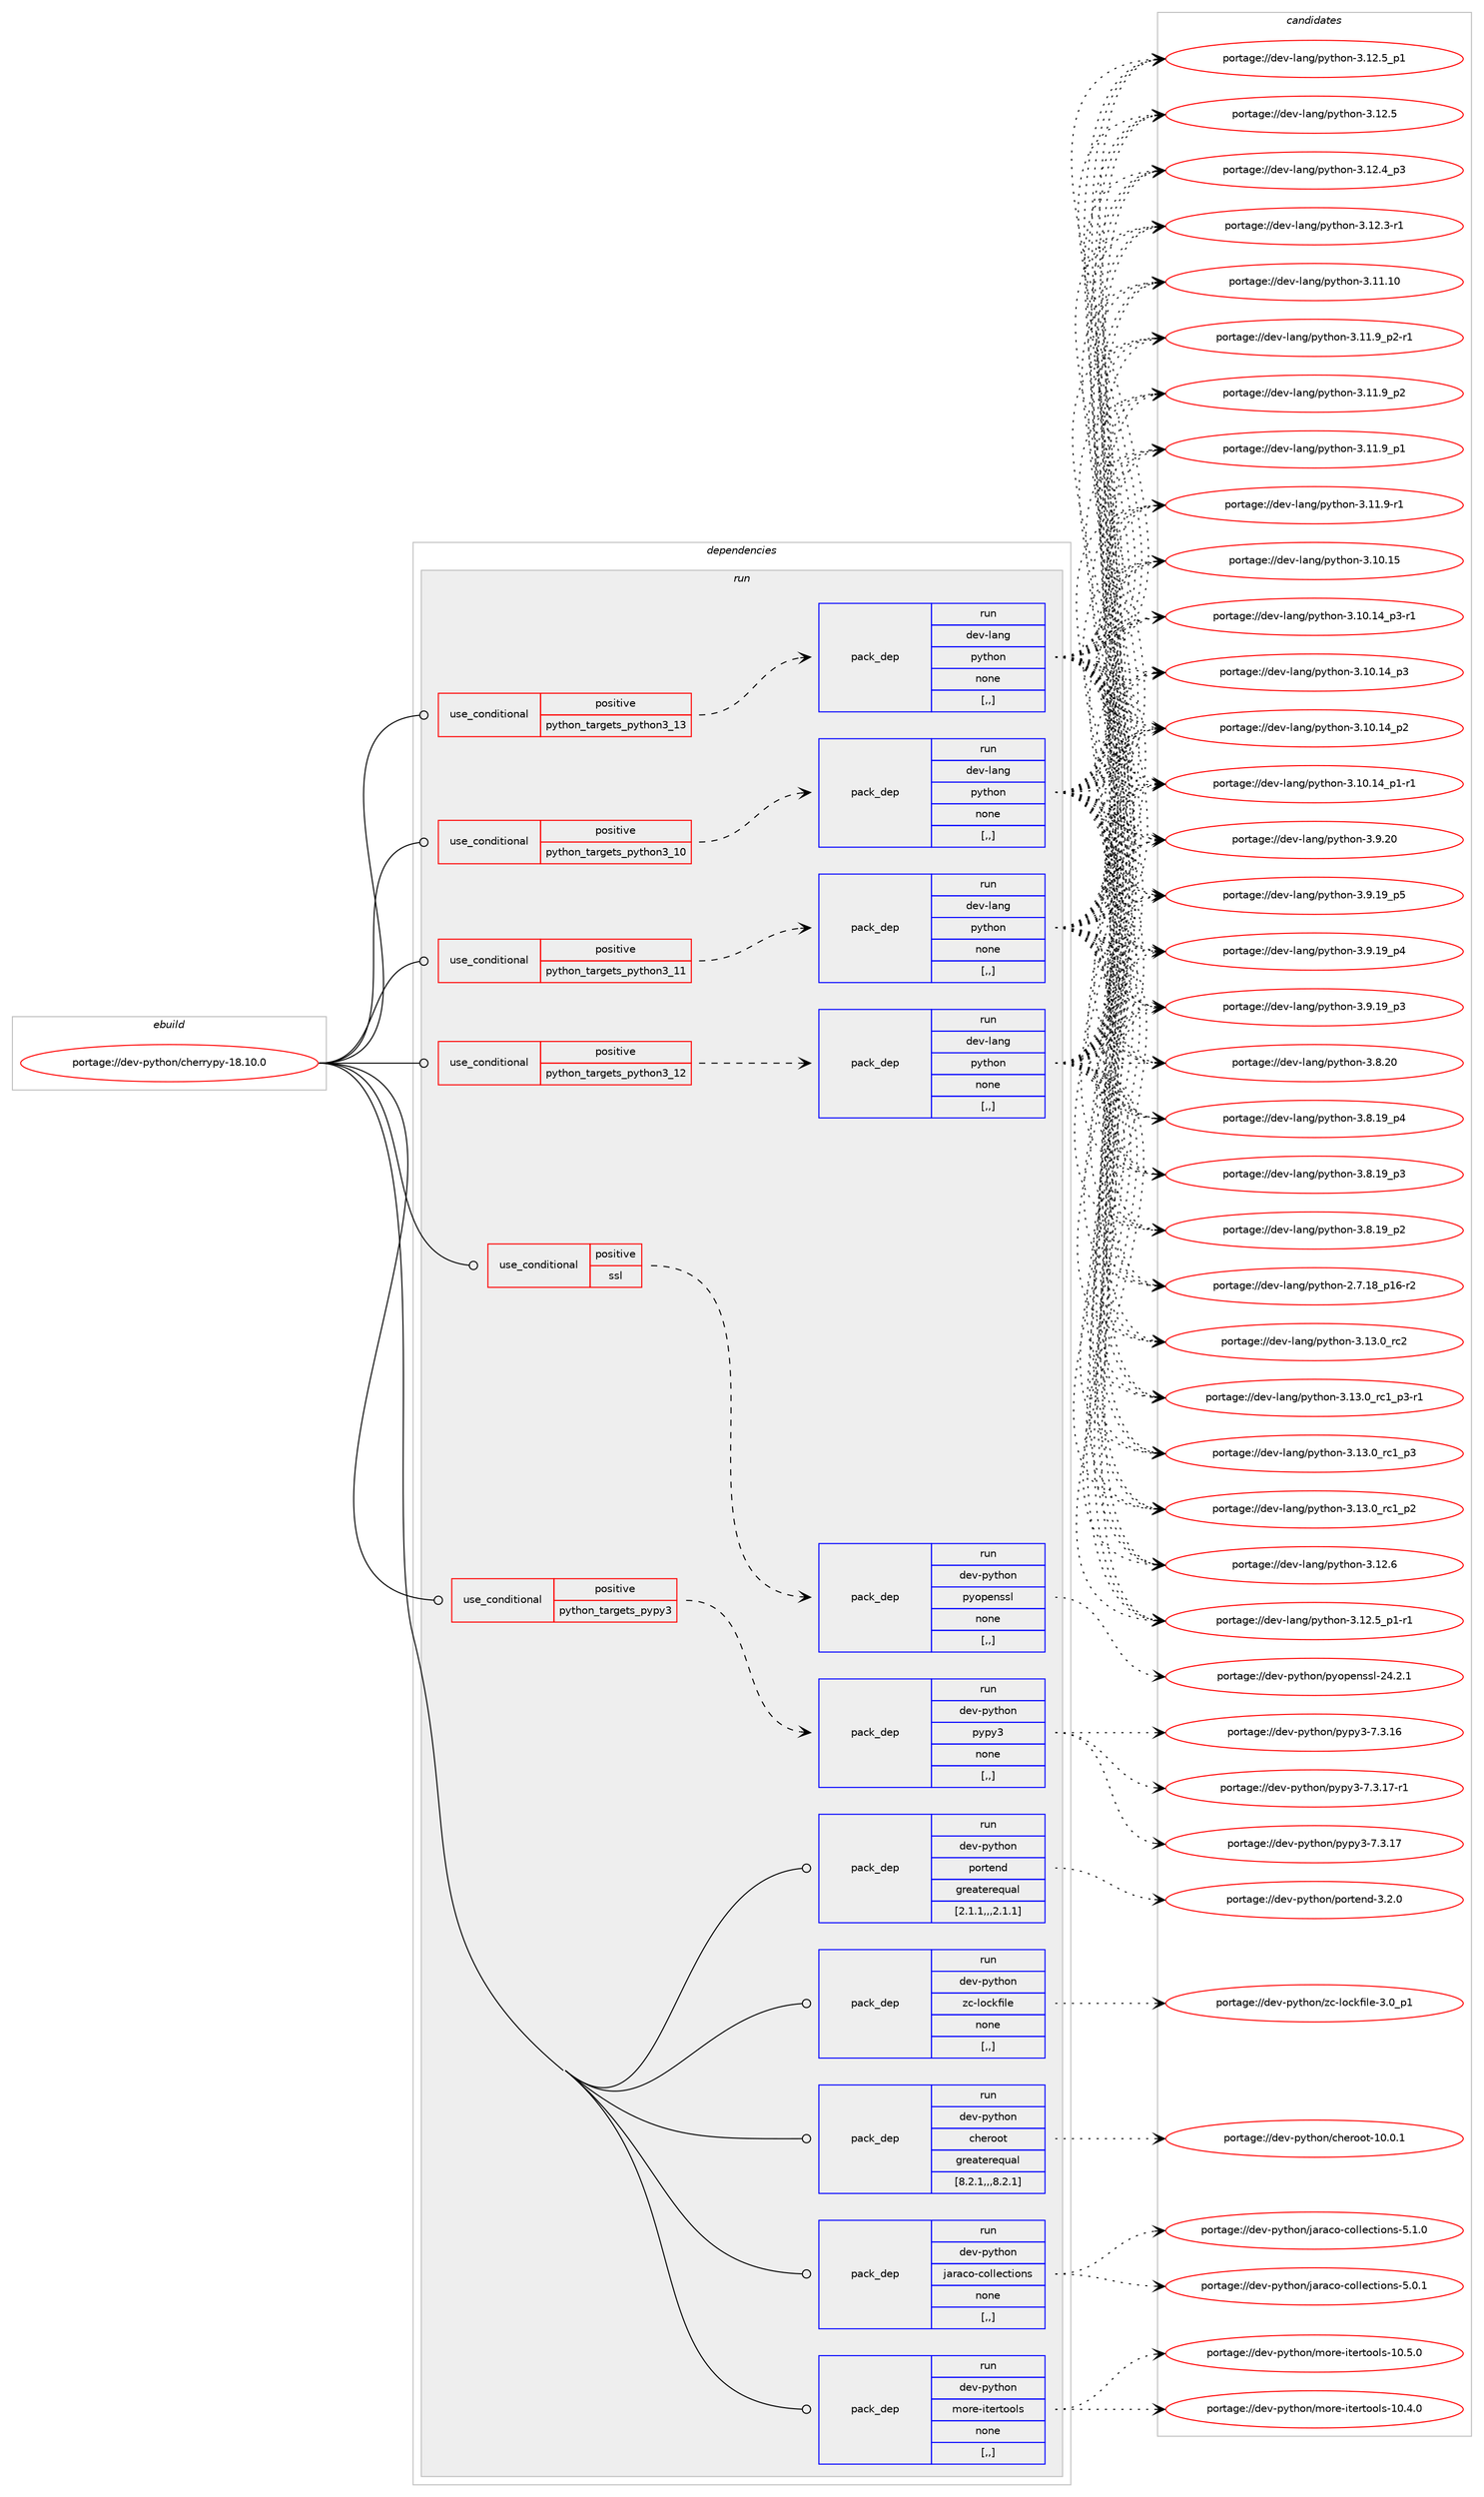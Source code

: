digraph prolog {

# *************
# Graph options
# *************

newrank=true;
concentrate=true;
compound=true;
graph [rankdir=LR,fontname=Helvetica,fontsize=10,ranksep=1.5];#, ranksep=2.5, nodesep=0.2];
edge  [arrowhead=vee];
node  [fontname=Helvetica,fontsize=10];

# **********
# The ebuild
# **********

subgraph cluster_leftcol {
color=gray;
label=<<i>ebuild</i>>;
id [label="portage://dev-python/cherrypy-18.10.0", color=red, width=4, href="../dev-python/cherrypy-18.10.0.svg"];
}

# ****************
# The dependencies
# ****************

subgraph cluster_midcol {
color=gray;
label=<<i>dependencies</i>>;
subgraph cluster_compile {
fillcolor="#eeeeee";
style=filled;
label=<<i>compile</i>>;
}
subgraph cluster_compileandrun {
fillcolor="#eeeeee";
style=filled;
label=<<i>compile and run</i>>;
}
subgraph cluster_run {
fillcolor="#eeeeee";
style=filled;
label=<<i>run</i>>;
subgraph cond161932 {
dependency637938 [label=<<TABLE BORDER="0" CELLBORDER="1" CELLSPACING="0" CELLPADDING="4"><TR><TD ROWSPAN="3" CELLPADDING="10">use_conditional</TD></TR><TR><TD>positive</TD></TR><TR><TD>python_targets_pypy3</TD></TR></TABLE>>, shape=none, color=red];
subgraph pack471189 {
dependency637939 [label=<<TABLE BORDER="0" CELLBORDER="1" CELLSPACING="0" CELLPADDING="4" WIDTH="220"><TR><TD ROWSPAN="6" CELLPADDING="30">pack_dep</TD></TR><TR><TD WIDTH="110">run</TD></TR><TR><TD>dev-python</TD></TR><TR><TD>pypy3</TD></TR><TR><TD>none</TD></TR><TR><TD>[,,]</TD></TR></TABLE>>, shape=none, color=blue];
}
dependency637938:e -> dependency637939:w [weight=20,style="dashed",arrowhead="vee"];
}
id:e -> dependency637938:w [weight=20,style="solid",arrowhead="odot"];
subgraph cond161933 {
dependency637940 [label=<<TABLE BORDER="0" CELLBORDER="1" CELLSPACING="0" CELLPADDING="4"><TR><TD ROWSPAN="3" CELLPADDING="10">use_conditional</TD></TR><TR><TD>positive</TD></TR><TR><TD>python_targets_python3_10</TD></TR></TABLE>>, shape=none, color=red];
subgraph pack471190 {
dependency637941 [label=<<TABLE BORDER="0" CELLBORDER="1" CELLSPACING="0" CELLPADDING="4" WIDTH="220"><TR><TD ROWSPAN="6" CELLPADDING="30">pack_dep</TD></TR><TR><TD WIDTH="110">run</TD></TR><TR><TD>dev-lang</TD></TR><TR><TD>python</TD></TR><TR><TD>none</TD></TR><TR><TD>[,,]</TD></TR></TABLE>>, shape=none, color=blue];
}
dependency637940:e -> dependency637941:w [weight=20,style="dashed",arrowhead="vee"];
}
id:e -> dependency637940:w [weight=20,style="solid",arrowhead="odot"];
subgraph cond161934 {
dependency637942 [label=<<TABLE BORDER="0" CELLBORDER="1" CELLSPACING="0" CELLPADDING="4"><TR><TD ROWSPAN="3" CELLPADDING="10">use_conditional</TD></TR><TR><TD>positive</TD></TR><TR><TD>python_targets_python3_11</TD></TR></TABLE>>, shape=none, color=red];
subgraph pack471191 {
dependency637943 [label=<<TABLE BORDER="0" CELLBORDER="1" CELLSPACING="0" CELLPADDING="4" WIDTH="220"><TR><TD ROWSPAN="6" CELLPADDING="30">pack_dep</TD></TR><TR><TD WIDTH="110">run</TD></TR><TR><TD>dev-lang</TD></TR><TR><TD>python</TD></TR><TR><TD>none</TD></TR><TR><TD>[,,]</TD></TR></TABLE>>, shape=none, color=blue];
}
dependency637942:e -> dependency637943:w [weight=20,style="dashed",arrowhead="vee"];
}
id:e -> dependency637942:w [weight=20,style="solid",arrowhead="odot"];
subgraph cond161935 {
dependency637944 [label=<<TABLE BORDER="0" CELLBORDER="1" CELLSPACING="0" CELLPADDING="4"><TR><TD ROWSPAN="3" CELLPADDING="10">use_conditional</TD></TR><TR><TD>positive</TD></TR><TR><TD>python_targets_python3_12</TD></TR></TABLE>>, shape=none, color=red];
subgraph pack471192 {
dependency637945 [label=<<TABLE BORDER="0" CELLBORDER="1" CELLSPACING="0" CELLPADDING="4" WIDTH="220"><TR><TD ROWSPAN="6" CELLPADDING="30">pack_dep</TD></TR><TR><TD WIDTH="110">run</TD></TR><TR><TD>dev-lang</TD></TR><TR><TD>python</TD></TR><TR><TD>none</TD></TR><TR><TD>[,,]</TD></TR></TABLE>>, shape=none, color=blue];
}
dependency637944:e -> dependency637945:w [weight=20,style="dashed",arrowhead="vee"];
}
id:e -> dependency637944:w [weight=20,style="solid",arrowhead="odot"];
subgraph cond161936 {
dependency637946 [label=<<TABLE BORDER="0" CELLBORDER="1" CELLSPACING="0" CELLPADDING="4"><TR><TD ROWSPAN="3" CELLPADDING="10">use_conditional</TD></TR><TR><TD>positive</TD></TR><TR><TD>python_targets_python3_13</TD></TR></TABLE>>, shape=none, color=red];
subgraph pack471193 {
dependency637947 [label=<<TABLE BORDER="0" CELLBORDER="1" CELLSPACING="0" CELLPADDING="4" WIDTH="220"><TR><TD ROWSPAN="6" CELLPADDING="30">pack_dep</TD></TR><TR><TD WIDTH="110">run</TD></TR><TR><TD>dev-lang</TD></TR><TR><TD>python</TD></TR><TR><TD>none</TD></TR><TR><TD>[,,]</TD></TR></TABLE>>, shape=none, color=blue];
}
dependency637946:e -> dependency637947:w [weight=20,style="dashed",arrowhead="vee"];
}
id:e -> dependency637946:w [weight=20,style="solid",arrowhead="odot"];
subgraph cond161937 {
dependency637948 [label=<<TABLE BORDER="0" CELLBORDER="1" CELLSPACING="0" CELLPADDING="4"><TR><TD ROWSPAN="3" CELLPADDING="10">use_conditional</TD></TR><TR><TD>positive</TD></TR><TR><TD>ssl</TD></TR></TABLE>>, shape=none, color=red];
subgraph pack471194 {
dependency637949 [label=<<TABLE BORDER="0" CELLBORDER="1" CELLSPACING="0" CELLPADDING="4" WIDTH="220"><TR><TD ROWSPAN="6" CELLPADDING="30">pack_dep</TD></TR><TR><TD WIDTH="110">run</TD></TR><TR><TD>dev-python</TD></TR><TR><TD>pyopenssl</TD></TR><TR><TD>none</TD></TR><TR><TD>[,,]</TD></TR></TABLE>>, shape=none, color=blue];
}
dependency637948:e -> dependency637949:w [weight=20,style="dashed",arrowhead="vee"];
}
id:e -> dependency637948:w [weight=20,style="solid",arrowhead="odot"];
subgraph pack471195 {
dependency637950 [label=<<TABLE BORDER="0" CELLBORDER="1" CELLSPACING="0" CELLPADDING="4" WIDTH="220"><TR><TD ROWSPAN="6" CELLPADDING="30">pack_dep</TD></TR><TR><TD WIDTH="110">run</TD></TR><TR><TD>dev-python</TD></TR><TR><TD>cheroot</TD></TR><TR><TD>greaterequal</TD></TR><TR><TD>[8.2.1,,,8.2.1]</TD></TR></TABLE>>, shape=none, color=blue];
}
id:e -> dependency637950:w [weight=20,style="solid",arrowhead="odot"];
subgraph pack471196 {
dependency637951 [label=<<TABLE BORDER="0" CELLBORDER="1" CELLSPACING="0" CELLPADDING="4" WIDTH="220"><TR><TD ROWSPAN="6" CELLPADDING="30">pack_dep</TD></TR><TR><TD WIDTH="110">run</TD></TR><TR><TD>dev-python</TD></TR><TR><TD>jaraco-collections</TD></TR><TR><TD>none</TD></TR><TR><TD>[,,]</TD></TR></TABLE>>, shape=none, color=blue];
}
id:e -> dependency637951:w [weight=20,style="solid",arrowhead="odot"];
subgraph pack471197 {
dependency637952 [label=<<TABLE BORDER="0" CELLBORDER="1" CELLSPACING="0" CELLPADDING="4" WIDTH="220"><TR><TD ROWSPAN="6" CELLPADDING="30">pack_dep</TD></TR><TR><TD WIDTH="110">run</TD></TR><TR><TD>dev-python</TD></TR><TR><TD>more-itertools</TD></TR><TR><TD>none</TD></TR><TR><TD>[,,]</TD></TR></TABLE>>, shape=none, color=blue];
}
id:e -> dependency637952:w [weight=20,style="solid",arrowhead="odot"];
subgraph pack471198 {
dependency637953 [label=<<TABLE BORDER="0" CELLBORDER="1" CELLSPACING="0" CELLPADDING="4" WIDTH="220"><TR><TD ROWSPAN="6" CELLPADDING="30">pack_dep</TD></TR><TR><TD WIDTH="110">run</TD></TR><TR><TD>dev-python</TD></TR><TR><TD>portend</TD></TR><TR><TD>greaterequal</TD></TR><TR><TD>[2.1.1,,,2.1.1]</TD></TR></TABLE>>, shape=none, color=blue];
}
id:e -> dependency637953:w [weight=20,style="solid",arrowhead="odot"];
subgraph pack471199 {
dependency637954 [label=<<TABLE BORDER="0" CELLBORDER="1" CELLSPACING="0" CELLPADDING="4" WIDTH="220"><TR><TD ROWSPAN="6" CELLPADDING="30">pack_dep</TD></TR><TR><TD WIDTH="110">run</TD></TR><TR><TD>dev-python</TD></TR><TR><TD>zc-lockfile</TD></TR><TR><TD>none</TD></TR><TR><TD>[,,]</TD></TR></TABLE>>, shape=none, color=blue];
}
id:e -> dependency637954:w [weight=20,style="solid",arrowhead="odot"];
}
}

# **************
# The candidates
# **************

subgraph cluster_choices {
rank=same;
color=gray;
label=<<i>candidates</i>>;

subgraph choice471189 {
color=black;
nodesep=1;
choice100101118451121211161041111104711212111212151455546514649554511449 [label="portage://dev-python/pypy3-7.3.17-r1", color=red, width=4,href="../dev-python/pypy3-7.3.17-r1.svg"];
choice10010111845112121116104111110471121211121215145554651464955 [label="portage://dev-python/pypy3-7.3.17", color=red, width=4,href="../dev-python/pypy3-7.3.17.svg"];
choice10010111845112121116104111110471121211121215145554651464954 [label="portage://dev-python/pypy3-7.3.16", color=red, width=4,href="../dev-python/pypy3-7.3.16.svg"];
dependency637939:e -> choice100101118451121211161041111104711212111212151455546514649554511449:w [style=dotted,weight="100"];
dependency637939:e -> choice10010111845112121116104111110471121211121215145554651464955:w [style=dotted,weight="100"];
dependency637939:e -> choice10010111845112121116104111110471121211121215145554651464954:w [style=dotted,weight="100"];
}
subgraph choice471190 {
color=black;
nodesep=1;
choice10010111845108971101034711212111610411111045514649514648951149950 [label="portage://dev-lang/python-3.13.0_rc2", color=red, width=4,href="../dev-lang/python-3.13.0_rc2.svg"];
choice1001011184510897110103471121211161041111104551464951464895114994995112514511449 [label="portage://dev-lang/python-3.13.0_rc1_p3-r1", color=red, width=4,href="../dev-lang/python-3.13.0_rc1_p3-r1.svg"];
choice100101118451089711010347112121116104111110455146495146489511499499511251 [label="portage://dev-lang/python-3.13.0_rc1_p3", color=red, width=4,href="../dev-lang/python-3.13.0_rc1_p3.svg"];
choice100101118451089711010347112121116104111110455146495146489511499499511250 [label="portage://dev-lang/python-3.13.0_rc1_p2", color=red, width=4,href="../dev-lang/python-3.13.0_rc1_p2.svg"];
choice10010111845108971101034711212111610411111045514649504654 [label="portage://dev-lang/python-3.12.6", color=red, width=4,href="../dev-lang/python-3.12.6.svg"];
choice1001011184510897110103471121211161041111104551464950465395112494511449 [label="portage://dev-lang/python-3.12.5_p1-r1", color=red, width=4,href="../dev-lang/python-3.12.5_p1-r1.svg"];
choice100101118451089711010347112121116104111110455146495046539511249 [label="portage://dev-lang/python-3.12.5_p1", color=red, width=4,href="../dev-lang/python-3.12.5_p1.svg"];
choice10010111845108971101034711212111610411111045514649504653 [label="portage://dev-lang/python-3.12.5", color=red, width=4,href="../dev-lang/python-3.12.5.svg"];
choice100101118451089711010347112121116104111110455146495046529511251 [label="portage://dev-lang/python-3.12.4_p3", color=red, width=4,href="../dev-lang/python-3.12.4_p3.svg"];
choice100101118451089711010347112121116104111110455146495046514511449 [label="portage://dev-lang/python-3.12.3-r1", color=red, width=4,href="../dev-lang/python-3.12.3-r1.svg"];
choice1001011184510897110103471121211161041111104551464949464948 [label="portage://dev-lang/python-3.11.10", color=red, width=4,href="../dev-lang/python-3.11.10.svg"];
choice1001011184510897110103471121211161041111104551464949465795112504511449 [label="portage://dev-lang/python-3.11.9_p2-r1", color=red, width=4,href="../dev-lang/python-3.11.9_p2-r1.svg"];
choice100101118451089711010347112121116104111110455146494946579511250 [label="portage://dev-lang/python-3.11.9_p2", color=red, width=4,href="../dev-lang/python-3.11.9_p2.svg"];
choice100101118451089711010347112121116104111110455146494946579511249 [label="portage://dev-lang/python-3.11.9_p1", color=red, width=4,href="../dev-lang/python-3.11.9_p1.svg"];
choice100101118451089711010347112121116104111110455146494946574511449 [label="portage://dev-lang/python-3.11.9-r1", color=red, width=4,href="../dev-lang/python-3.11.9-r1.svg"];
choice1001011184510897110103471121211161041111104551464948464953 [label="portage://dev-lang/python-3.10.15", color=red, width=4,href="../dev-lang/python-3.10.15.svg"];
choice100101118451089711010347112121116104111110455146494846495295112514511449 [label="portage://dev-lang/python-3.10.14_p3-r1", color=red, width=4,href="../dev-lang/python-3.10.14_p3-r1.svg"];
choice10010111845108971101034711212111610411111045514649484649529511251 [label="portage://dev-lang/python-3.10.14_p3", color=red, width=4,href="../dev-lang/python-3.10.14_p3.svg"];
choice10010111845108971101034711212111610411111045514649484649529511250 [label="portage://dev-lang/python-3.10.14_p2", color=red, width=4,href="../dev-lang/python-3.10.14_p2.svg"];
choice100101118451089711010347112121116104111110455146494846495295112494511449 [label="portage://dev-lang/python-3.10.14_p1-r1", color=red, width=4,href="../dev-lang/python-3.10.14_p1-r1.svg"];
choice10010111845108971101034711212111610411111045514657465048 [label="portage://dev-lang/python-3.9.20", color=red, width=4,href="../dev-lang/python-3.9.20.svg"];
choice100101118451089711010347112121116104111110455146574649579511253 [label="portage://dev-lang/python-3.9.19_p5", color=red, width=4,href="../dev-lang/python-3.9.19_p5.svg"];
choice100101118451089711010347112121116104111110455146574649579511252 [label="portage://dev-lang/python-3.9.19_p4", color=red, width=4,href="../dev-lang/python-3.9.19_p4.svg"];
choice100101118451089711010347112121116104111110455146574649579511251 [label="portage://dev-lang/python-3.9.19_p3", color=red, width=4,href="../dev-lang/python-3.9.19_p3.svg"];
choice10010111845108971101034711212111610411111045514656465048 [label="portage://dev-lang/python-3.8.20", color=red, width=4,href="../dev-lang/python-3.8.20.svg"];
choice100101118451089711010347112121116104111110455146564649579511252 [label="portage://dev-lang/python-3.8.19_p4", color=red, width=4,href="../dev-lang/python-3.8.19_p4.svg"];
choice100101118451089711010347112121116104111110455146564649579511251 [label="portage://dev-lang/python-3.8.19_p3", color=red, width=4,href="../dev-lang/python-3.8.19_p3.svg"];
choice100101118451089711010347112121116104111110455146564649579511250 [label="portage://dev-lang/python-3.8.19_p2", color=red, width=4,href="../dev-lang/python-3.8.19_p2.svg"];
choice100101118451089711010347112121116104111110455046554649569511249544511450 [label="portage://dev-lang/python-2.7.18_p16-r2", color=red, width=4,href="../dev-lang/python-2.7.18_p16-r2.svg"];
dependency637941:e -> choice10010111845108971101034711212111610411111045514649514648951149950:w [style=dotted,weight="100"];
dependency637941:e -> choice1001011184510897110103471121211161041111104551464951464895114994995112514511449:w [style=dotted,weight="100"];
dependency637941:e -> choice100101118451089711010347112121116104111110455146495146489511499499511251:w [style=dotted,weight="100"];
dependency637941:e -> choice100101118451089711010347112121116104111110455146495146489511499499511250:w [style=dotted,weight="100"];
dependency637941:e -> choice10010111845108971101034711212111610411111045514649504654:w [style=dotted,weight="100"];
dependency637941:e -> choice1001011184510897110103471121211161041111104551464950465395112494511449:w [style=dotted,weight="100"];
dependency637941:e -> choice100101118451089711010347112121116104111110455146495046539511249:w [style=dotted,weight="100"];
dependency637941:e -> choice10010111845108971101034711212111610411111045514649504653:w [style=dotted,weight="100"];
dependency637941:e -> choice100101118451089711010347112121116104111110455146495046529511251:w [style=dotted,weight="100"];
dependency637941:e -> choice100101118451089711010347112121116104111110455146495046514511449:w [style=dotted,weight="100"];
dependency637941:e -> choice1001011184510897110103471121211161041111104551464949464948:w [style=dotted,weight="100"];
dependency637941:e -> choice1001011184510897110103471121211161041111104551464949465795112504511449:w [style=dotted,weight="100"];
dependency637941:e -> choice100101118451089711010347112121116104111110455146494946579511250:w [style=dotted,weight="100"];
dependency637941:e -> choice100101118451089711010347112121116104111110455146494946579511249:w [style=dotted,weight="100"];
dependency637941:e -> choice100101118451089711010347112121116104111110455146494946574511449:w [style=dotted,weight="100"];
dependency637941:e -> choice1001011184510897110103471121211161041111104551464948464953:w [style=dotted,weight="100"];
dependency637941:e -> choice100101118451089711010347112121116104111110455146494846495295112514511449:w [style=dotted,weight="100"];
dependency637941:e -> choice10010111845108971101034711212111610411111045514649484649529511251:w [style=dotted,weight="100"];
dependency637941:e -> choice10010111845108971101034711212111610411111045514649484649529511250:w [style=dotted,weight="100"];
dependency637941:e -> choice100101118451089711010347112121116104111110455146494846495295112494511449:w [style=dotted,weight="100"];
dependency637941:e -> choice10010111845108971101034711212111610411111045514657465048:w [style=dotted,weight="100"];
dependency637941:e -> choice100101118451089711010347112121116104111110455146574649579511253:w [style=dotted,weight="100"];
dependency637941:e -> choice100101118451089711010347112121116104111110455146574649579511252:w [style=dotted,weight="100"];
dependency637941:e -> choice100101118451089711010347112121116104111110455146574649579511251:w [style=dotted,weight="100"];
dependency637941:e -> choice10010111845108971101034711212111610411111045514656465048:w [style=dotted,weight="100"];
dependency637941:e -> choice100101118451089711010347112121116104111110455146564649579511252:w [style=dotted,weight="100"];
dependency637941:e -> choice100101118451089711010347112121116104111110455146564649579511251:w [style=dotted,weight="100"];
dependency637941:e -> choice100101118451089711010347112121116104111110455146564649579511250:w [style=dotted,weight="100"];
dependency637941:e -> choice100101118451089711010347112121116104111110455046554649569511249544511450:w [style=dotted,weight="100"];
}
subgraph choice471191 {
color=black;
nodesep=1;
choice10010111845108971101034711212111610411111045514649514648951149950 [label="portage://dev-lang/python-3.13.0_rc2", color=red, width=4,href="../dev-lang/python-3.13.0_rc2.svg"];
choice1001011184510897110103471121211161041111104551464951464895114994995112514511449 [label="portage://dev-lang/python-3.13.0_rc1_p3-r1", color=red, width=4,href="../dev-lang/python-3.13.0_rc1_p3-r1.svg"];
choice100101118451089711010347112121116104111110455146495146489511499499511251 [label="portage://dev-lang/python-3.13.0_rc1_p3", color=red, width=4,href="../dev-lang/python-3.13.0_rc1_p3.svg"];
choice100101118451089711010347112121116104111110455146495146489511499499511250 [label="portage://dev-lang/python-3.13.0_rc1_p2", color=red, width=4,href="../dev-lang/python-3.13.0_rc1_p2.svg"];
choice10010111845108971101034711212111610411111045514649504654 [label="portage://dev-lang/python-3.12.6", color=red, width=4,href="../dev-lang/python-3.12.6.svg"];
choice1001011184510897110103471121211161041111104551464950465395112494511449 [label="portage://dev-lang/python-3.12.5_p1-r1", color=red, width=4,href="../dev-lang/python-3.12.5_p1-r1.svg"];
choice100101118451089711010347112121116104111110455146495046539511249 [label="portage://dev-lang/python-3.12.5_p1", color=red, width=4,href="../dev-lang/python-3.12.5_p1.svg"];
choice10010111845108971101034711212111610411111045514649504653 [label="portage://dev-lang/python-3.12.5", color=red, width=4,href="../dev-lang/python-3.12.5.svg"];
choice100101118451089711010347112121116104111110455146495046529511251 [label="portage://dev-lang/python-3.12.4_p3", color=red, width=4,href="../dev-lang/python-3.12.4_p3.svg"];
choice100101118451089711010347112121116104111110455146495046514511449 [label="portage://dev-lang/python-3.12.3-r1", color=red, width=4,href="../dev-lang/python-3.12.3-r1.svg"];
choice1001011184510897110103471121211161041111104551464949464948 [label="portage://dev-lang/python-3.11.10", color=red, width=4,href="../dev-lang/python-3.11.10.svg"];
choice1001011184510897110103471121211161041111104551464949465795112504511449 [label="portage://dev-lang/python-3.11.9_p2-r1", color=red, width=4,href="../dev-lang/python-3.11.9_p2-r1.svg"];
choice100101118451089711010347112121116104111110455146494946579511250 [label="portage://dev-lang/python-3.11.9_p2", color=red, width=4,href="../dev-lang/python-3.11.9_p2.svg"];
choice100101118451089711010347112121116104111110455146494946579511249 [label="portage://dev-lang/python-3.11.9_p1", color=red, width=4,href="../dev-lang/python-3.11.9_p1.svg"];
choice100101118451089711010347112121116104111110455146494946574511449 [label="portage://dev-lang/python-3.11.9-r1", color=red, width=4,href="../dev-lang/python-3.11.9-r1.svg"];
choice1001011184510897110103471121211161041111104551464948464953 [label="portage://dev-lang/python-3.10.15", color=red, width=4,href="../dev-lang/python-3.10.15.svg"];
choice100101118451089711010347112121116104111110455146494846495295112514511449 [label="portage://dev-lang/python-3.10.14_p3-r1", color=red, width=4,href="../dev-lang/python-3.10.14_p3-r1.svg"];
choice10010111845108971101034711212111610411111045514649484649529511251 [label="portage://dev-lang/python-3.10.14_p3", color=red, width=4,href="../dev-lang/python-3.10.14_p3.svg"];
choice10010111845108971101034711212111610411111045514649484649529511250 [label="portage://dev-lang/python-3.10.14_p2", color=red, width=4,href="../dev-lang/python-3.10.14_p2.svg"];
choice100101118451089711010347112121116104111110455146494846495295112494511449 [label="portage://dev-lang/python-3.10.14_p1-r1", color=red, width=4,href="../dev-lang/python-3.10.14_p1-r1.svg"];
choice10010111845108971101034711212111610411111045514657465048 [label="portage://dev-lang/python-3.9.20", color=red, width=4,href="../dev-lang/python-3.9.20.svg"];
choice100101118451089711010347112121116104111110455146574649579511253 [label="portage://dev-lang/python-3.9.19_p5", color=red, width=4,href="../dev-lang/python-3.9.19_p5.svg"];
choice100101118451089711010347112121116104111110455146574649579511252 [label="portage://dev-lang/python-3.9.19_p4", color=red, width=4,href="../dev-lang/python-3.9.19_p4.svg"];
choice100101118451089711010347112121116104111110455146574649579511251 [label="portage://dev-lang/python-3.9.19_p3", color=red, width=4,href="../dev-lang/python-3.9.19_p3.svg"];
choice10010111845108971101034711212111610411111045514656465048 [label="portage://dev-lang/python-3.8.20", color=red, width=4,href="../dev-lang/python-3.8.20.svg"];
choice100101118451089711010347112121116104111110455146564649579511252 [label="portage://dev-lang/python-3.8.19_p4", color=red, width=4,href="../dev-lang/python-3.8.19_p4.svg"];
choice100101118451089711010347112121116104111110455146564649579511251 [label="portage://dev-lang/python-3.8.19_p3", color=red, width=4,href="../dev-lang/python-3.8.19_p3.svg"];
choice100101118451089711010347112121116104111110455146564649579511250 [label="portage://dev-lang/python-3.8.19_p2", color=red, width=4,href="../dev-lang/python-3.8.19_p2.svg"];
choice100101118451089711010347112121116104111110455046554649569511249544511450 [label="portage://dev-lang/python-2.7.18_p16-r2", color=red, width=4,href="../dev-lang/python-2.7.18_p16-r2.svg"];
dependency637943:e -> choice10010111845108971101034711212111610411111045514649514648951149950:w [style=dotted,weight="100"];
dependency637943:e -> choice1001011184510897110103471121211161041111104551464951464895114994995112514511449:w [style=dotted,weight="100"];
dependency637943:e -> choice100101118451089711010347112121116104111110455146495146489511499499511251:w [style=dotted,weight="100"];
dependency637943:e -> choice100101118451089711010347112121116104111110455146495146489511499499511250:w [style=dotted,weight="100"];
dependency637943:e -> choice10010111845108971101034711212111610411111045514649504654:w [style=dotted,weight="100"];
dependency637943:e -> choice1001011184510897110103471121211161041111104551464950465395112494511449:w [style=dotted,weight="100"];
dependency637943:e -> choice100101118451089711010347112121116104111110455146495046539511249:w [style=dotted,weight="100"];
dependency637943:e -> choice10010111845108971101034711212111610411111045514649504653:w [style=dotted,weight="100"];
dependency637943:e -> choice100101118451089711010347112121116104111110455146495046529511251:w [style=dotted,weight="100"];
dependency637943:e -> choice100101118451089711010347112121116104111110455146495046514511449:w [style=dotted,weight="100"];
dependency637943:e -> choice1001011184510897110103471121211161041111104551464949464948:w [style=dotted,weight="100"];
dependency637943:e -> choice1001011184510897110103471121211161041111104551464949465795112504511449:w [style=dotted,weight="100"];
dependency637943:e -> choice100101118451089711010347112121116104111110455146494946579511250:w [style=dotted,weight="100"];
dependency637943:e -> choice100101118451089711010347112121116104111110455146494946579511249:w [style=dotted,weight="100"];
dependency637943:e -> choice100101118451089711010347112121116104111110455146494946574511449:w [style=dotted,weight="100"];
dependency637943:e -> choice1001011184510897110103471121211161041111104551464948464953:w [style=dotted,weight="100"];
dependency637943:e -> choice100101118451089711010347112121116104111110455146494846495295112514511449:w [style=dotted,weight="100"];
dependency637943:e -> choice10010111845108971101034711212111610411111045514649484649529511251:w [style=dotted,weight="100"];
dependency637943:e -> choice10010111845108971101034711212111610411111045514649484649529511250:w [style=dotted,weight="100"];
dependency637943:e -> choice100101118451089711010347112121116104111110455146494846495295112494511449:w [style=dotted,weight="100"];
dependency637943:e -> choice10010111845108971101034711212111610411111045514657465048:w [style=dotted,weight="100"];
dependency637943:e -> choice100101118451089711010347112121116104111110455146574649579511253:w [style=dotted,weight="100"];
dependency637943:e -> choice100101118451089711010347112121116104111110455146574649579511252:w [style=dotted,weight="100"];
dependency637943:e -> choice100101118451089711010347112121116104111110455146574649579511251:w [style=dotted,weight="100"];
dependency637943:e -> choice10010111845108971101034711212111610411111045514656465048:w [style=dotted,weight="100"];
dependency637943:e -> choice100101118451089711010347112121116104111110455146564649579511252:w [style=dotted,weight="100"];
dependency637943:e -> choice100101118451089711010347112121116104111110455146564649579511251:w [style=dotted,weight="100"];
dependency637943:e -> choice100101118451089711010347112121116104111110455146564649579511250:w [style=dotted,weight="100"];
dependency637943:e -> choice100101118451089711010347112121116104111110455046554649569511249544511450:w [style=dotted,weight="100"];
}
subgraph choice471192 {
color=black;
nodesep=1;
choice10010111845108971101034711212111610411111045514649514648951149950 [label="portage://dev-lang/python-3.13.0_rc2", color=red, width=4,href="../dev-lang/python-3.13.0_rc2.svg"];
choice1001011184510897110103471121211161041111104551464951464895114994995112514511449 [label="portage://dev-lang/python-3.13.0_rc1_p3-r1", color=red, width=4,href="../dev-lang/python-3.13.0_rc1_p3-r1.svg"];
choice100101118451089711010347112121116104111110455146495146489511499499511251 [label="portage://dev-lang/python-3.13.0_rc1_p3", color=red, width=4,href="../dev-lang/python-3.13.0_rc1_p3.svg"];
choice100101118451089711010347112121116104111110455146495146489511499499511250 [label="portage://dev-lang/python-3.13.0_rc1_p2", color=red, width=4,href="../dev-lang/python-3.13.0_rc1_p2.svg"];
choice10010111845108971101034711212111610411111045514649504654 [label="portage://dev-lang/python-3.12.6", color=red, width=4,href="../dev-lang/python-3.12.6.svg"];
choice1001011184510897110103471121211161041111104551464950465395112494511449 [label="portage://dev-lang/python-3.12.5_p1-r1", color=red, width=4,href="../dev-lang/python-3.12.5_p1-r1.svg"];
choice100101118451089711010347112121116104111110455146495046539511249 [label="portage://dev-lang/python-3.12.5_p1", color=red, width=4,href="../dev-lang/python-3.12.5_p1.svg"];
choice10010111845108971101034711212111610411111045514649504653 [label="portage://dev-lang/python-3.12.5", color=red, width=4,href="../dev-lang/python-3.12.5.svg"];
choice100101118451089711010347112121116104111110455146495046529511251 [label="portage://dev-lang/python-3.12.4_p3", color=red, width=4,href="../dev-lang/python-3.12.4_p3.svg"];
choice100101118451089711010347112121116104111110455146495046514511449 [label="portage://dev-lang/python-3.12.3-r1", color=red, width=4,href="../dev-lang/python-3.12.3-r1.svg"];
choice1001011184510897110103471121211161041111104551464949464948 [label="portage://dev-lang/python-3.11.10", color=red, width=4,href="../dev-lang/python-3.11.10.svg"];
choice1001011184510897110103471121211161041111104551464949465795112504511449 [label="portage://dev-lang/python-3.11.9_p2-r1", color=red, width=4,href="../dev-lang/python-3.11.9_p2-r1.svg"];
choice100101118451089711010347112121116104111110455146494946579511250 [label="portage://dev-lang/python-3.11.9_p2", color=red, width=4,href="../dev-lang/python-3.11.9_p2.svg"];
choice100101118451089711010347112121116104111110455146494946579511249 [label="portage://dev-lang/python-3.11.9_p1", color=red, width=4,href="../dev-lang/python-3.11.9_p1.svg"];
choice100101118451089711010347112121116104111110455146494946574511449 [label="portage://dev-lang/python-3.11.9-r1", color=red, width=4,href="../dev-lang/python-3.11.9-r1.svg"];
choice1001011184510897110103471121211161041111104551464948464953 [label="portage://dev-lang/python-3.10.15", color=red, width=4,href="../dev-lang/python-3.10.15.svg"];
choice100101118451089711010347112121116104111110455146494846495295112514511449 [label="portage://dev-lang/python-3.10.14_p3-r1", color=red, width=4,href="../dev-lang/python-3.10.14_p3-r1.svg"];
choice10010111845108971101034711212111610411111045514649484649529511251 [label="portage://dev-lang/python-3.10.14_p3", color=red, width=4,href="../dev-lang/python-3.10.14_p3.svg"];
choice10010111845108971101034711212111610411111045514649484649529511250 [label="portage://dev-lang/python-3.10.14_p2", color=red, width=4,href="../dev-lang/python-3.10.14_p2.svg"];
choice100101118451089711010347112121116104111110455146494846495295112494511449 [label="portage://dev-lang/python-3.10.14_p1-r1", color=red, width=4,href="../dev-lang/python-3.10.14_p1-r1.svg"];
choice10010111845108971101034711212111610411111045514657465048 [label="portage://dev-lang/python-3.9.20", color=red, width=4,href="../dev-lang/python-3.9.20.svg"];
choice100101118451089711010347112121116104111110455146574649579511253 [label="portage://dev-lang/python-3.9.19_p5", color=red, width=4,href="../dev-lang/python-3.9.19_p5.svg"];
choice100101118451089711010347112121116104111110455146574649579511252 [label="portage://dev-lang/python-3.9.19_p4", color=red, width=4,href="../dev-lang/python-3.9.19_p4.svg"];
choice100101118451089711010347112121116104111110455146574649579511251 [label="portage://dev-lang/python-3.9.19_p3", color=red, width=4,href="../dev-lang/python-3.9.19_p3.svg"];
choice10010111845108971101034711212111610411111045514656465048 [label="portage://dev-lang/python-3.8.20", color=red, width=4,href="../dev-lang/python-3.8.20.svg"];
choice100101118451089711010347112121116104111110455146564649579511252 [label="portage://dev-lang/python-3.8.19_p4", color=red, width=4,href="../dev-lang/python-3.8.19_p4.svg"];
choice100101118451089711010347112121116104111110455146564649579511251 [label="portage://dev-lang/python-3.8.19_p3", color=red, width=4,href="../dev-lang/python-3.8.19_p3.svg"];
choice100101118451089711010347112121116104111110455146564649579511250 [label="portage://dev-lang/python-3.8.19_p2", color=red, width=4,href="../dev-lang/python-3.8.19_p2.svg"];
choice100101118451089711010347112121116104111110455046554649569511249544511450 [label="portage://dev-lang/python-2.7.18_p16-r2", color=red, width=4,href="../dev-lang/python-2.7.18_p16-r2.svg"];
dependency637945:e -> choice10010111845108971101034711212111610411111045514649514648951149950:w [style=dotted,weight="100"];
dependency637945:e -> choice1001011184510897110103471121211161041111104551464951464895114994995112514511449:w [style=dotted,weight="100"];
dependency637945:e -> choice100101118451089711010347112121116104111110455146495146489511499499511251:w [style=dotted,weight="100"];
dependency637945:e -> choice100101118451089711010347112121116104111110455146495146489511499499511250:w [style=dotted,weight="100"];
dependency637945:e -> choice10010111845108971101034711212111610411111045514649504654:w [style=dotted,weight="100"];
dependency637945:e -> choice1001011184510897110103471121211161041111104551464950465395112494511449:w [style=dotted,weight="100"];
dependency637945:e -> choice100101118451089711010347112121116104111110455146495046539511249:w [style=dotted,weight="100"];
dependency637945:e -> choice10010111845108971101034711212111610411111045514649504653:w [style=dotted,weight="100"];
dependency637945:e -> choice100101118451089711010347112121116104111110455146495046529511251:w [style=dotted,weight="100"];
dependency637945:e -> choice100101118451089711010347112121116104111110455146495046514511449:w [style=dotted,weight="100"];
dependency637945:e -> choice1001011184510897110103471121211161041111104551464949464948:w [style=dotted,weight="100"];
dependency637945:e -> choice1001011184510897110103471121211161041111104551464949465795112504511449:w [style=dotted,weight="100"];
dependency637945:e -> choice100101118451089711010347112121116104111110455146494946579511250:w [style=dotted,weight="100"];
dependency637945:e -> choice100101118451089711010347112121116104111110455146494946579511249:w [style=dotted,weight="100"];
dependency637945:e -> choice100101118451089711010347112121116104111110455146494946574511449:w [style=dotted,weight="100"];
dependency637945:e -> choice1001011184510897110103471121211161041111104551464948464953:w [style=dotted,weight="100"];
dependency637945:e -> choice100101118451089711010347112121116104111110455146494846495295112514511449:w [style=dotted,weight="100"];
dependency637945:e -> choice10010111845108971101034711212111610411111045514649484649529511251:w [style=dotted,weight="100"];
dependency637945:e -> choice10010111845108971101034711212111610411111045514649484649529511250:w [style=dotted,weight="100"];
dependency637945:e -> choice100101118451089711010347112121116104111110455146494846495295112494511449:w [style=dotted,weight="100"];
dependency637945:e -> choice10010111845108971101034711212111610411111045514657465048:w [style=dotted,weight="100"];
dependency637945:e -> choice100101118451089711010347112121116104111110455146574649579511253:w [style=dotted,weight="100"];
dependency637945:e -> choice100101118451089711010347112121116104111110455146574649579511252:w [style=dotted,weight="100"];
dependency637945:e -> choice100101118451089711010347112121116104111110455146574649579511251:w [style=dotted,weight="100"];
dependency637945:e -> choice10010111845108971101034711212111610411111045514656465048:w [style=dotted,weight="100"];
dependency637945:e -> choice100101118451089711010347112121116104111110455146564649579511252:w [style=dotted,weight="100"];
dependency637945:e -> choice100101118451089711010347112121116104111110455146564649579511251:w [style=dotted,weight="100"];
dependency637945:e -> choice100101118451089711010347112121116104111110455146564649579511250:w [style=dotted,weight="100"];
dependency637945:e -> choice100101118451089711010347112121116104111110455046554649569511249544511450:w [style=dotted,weight="100"];
}
subgraph choice471193 {
color=black;
nodesep=1;
choice10010111845108971101034711212111610411111045514649514648951149950 [label="portage://dev-lang/python-3.13.0_rc2", color=red, width=4,href="../dev-lang/python-3.13.0_rc2.svg"];
choice1001011184510897110103471121211161041111104551464951464895114994995112514511449 [label="portage://dev-lang/python-3.13.0_rc1_p3-r1", color=red, width=4,href="../dev-lang/python-3.13.0_rc1_p3-r1.svg"];
choice100101118451089711010347112121116104111110455146495146489511499499511251 [label="portage://dev-lang/python-3.13.0_rc1_p3", color=red, width=4,href="../dev-lang/python-3.13.0_rc1_p3.svg"];
choice100101118451089711010347112121116104111110455146495146489511499499511250 [label="portage://dev-lang/python-3.13.0_rc1_p2", color=red, width=4,href="../dev-lang/python-3.13.0_rc1_p2.svg"];
choice10010111845108971101034711212111610411111045514649504654 [label="portage://dev-lang/python-3.12.6", color=red, width=4,href="../dev-lang/python-3.12.6.svg"];
choice1001011184510897110103471121211161041111104551464950465395112494511449 [label="portage://dev-lang/python-3.12.5_p1-r1", color=red, width=4,href="../dev-lang/python-3.12.5_p1-r1.svg"];
choice100101118451089711010347112121116104111110455146495046539511249 [label="portage://dev-lang/python-3.12.5_p1", color=red, width=4,href="../dev-lang/python-3.12.5_p1.svg"];
choice10010111845108971101034711212111610411111045514649504653 [label="portage://dev-lang/python-3.12.5", color=red, width=4,href="../dev-lang/python-3.12.5.svg"];
choice100101118451089711010347112121116104111110455146495046529511251 [label="portage://dev-lang/python-3.12.4_p3", color=red, width=4,href="../dev-lang/python-3.12.4_p3.svg"];
choice100101118451089711010347112121116104111110455146495046514511449 [label="portage://dev-lang/python-3.12.3-r1", color=red, width=4,href="../dev-lang/python-3.12.3-r1.svg"];
choice1001011184510897110103471121211161041111104551464949464948 [label="portage://dev-lang/python-3.11.10", color=red, width=4,href="../dev-lang/python-3.11.10.svg"];
choice1001011184510897110103471121211161041111104551464949465795112504511449 [label="portage://dev-lang/python-3.11.9_p2-r1", color=red, width=4,href="../dev-lang/python-3.11.9_p2-r1.svg"];
choice100101118451089711010347112121116104111110455146494946579511250 [label="portage://dev-lang/python-3.11.9_p2", color=red, width=4,href="../dev-lang/python-3.11.9_p2.svg"];
choice100101118451089711010347112121116104111110455146494946579511249 [label="portage://dev-lang/python-3.11.9_p1", color=red, width=4,href="../dev-lang/python-3.11.9_p1.svg"];
choice100101118451089711010347112121116104111110455146494946574511449 [label="portage://dev-lang/python-3.11.9-r1", color=red, width=4,href="../dev-lang/python-3.11.9-r1.svg"];
choice1001011184510897110103471121211161041111104551464948464953 [label="portage://dev-lang/python-3.10.15", color=red, width=4,href="../dev-lang/python-3.10.15.svg"];
choice100101118451089711010347112121116104111110455146494846495295112514511449 [label="portage://dev-lang/python-3.10.14_p3-r1", color=red, width=4,href="../dev-lang/python-3.10.14_p3-r1.svg"];
choice10010111845108971101034711212111610411111045514649484649529511251 [label="portage://dev-lang/python-3.10.14_p3", color=red, width=4,href="../dev-lang/python-3.10.14_p3.svg"];
choice10010111845108971101034711212111610411111045514649484649529511250 [label="portage://dev-lang/python-3.10.14_p2", color=red, width=4,href="../dev-lang/python-3.10.14_p2.svg"];
choice100101118451089711010347112121116104111110455146494846495295112494511449 [label="portage://dev-lang/python-3.10.14_p1-r1", color=red, width=4,href="../dev-lang/python-3.10.14_p1-r1.svg"];
choice10010111845108971101034711212111610411111045514657465048 [label="portage://dev-lang/python-3.9.20", color=red, width=4,href="../dev-lang/python-3.9.20.svg"];
choice100101118451089711010347112121116104111110455146574649579511253 [label="portage://dev-lang/python-3.9.19_p5", color=red, width=4,href="../dev-lang/python-3.9.19_p5.svg"];
choice100101118451089711010347112121116104111110455146574649579511252 [label="portage://dev-lang/python-3.9.19_p4", color=red, width=4,href="../dev-lang/python-3.9.19_p4.svg"];
choice100101118451089711010347112121116104111110455146574649579511251 [label="portage://dev-lang/python-3.9.19_p3", color=red, width=4,href="../dev-lang/python-3.9.19_p3.svg"];
choice10010111845108971101034711212111610411111045514656465048 [label="portage://dev-lang/python-3.8.20", color=red, width=4,href="../dev-lang/python-3.8.20.svg"];
choice100101118451089711010347112121116104111110455146564649579511252 [label="portage://dev-lang/python-3.8.19_p4", color=red, width=4,href="../dev-lang/python-3.8.19_p4.svg"];
choice100101118451089711010347112121116104111110455146564649579511251 [label="portage://dev-lang/python-3.8.19_p3", color=red, width=4,href="../dev-lang/python-3.8.19_p3.svg"];
choice100101118451089711010347112121116104111110455146564649579511250 [label="portage://dev-lang/python-3.8.19_p2", color=red, width=4,href="../dev-lang/python-3.8.19_p2.svg"];
choice100101118451089711010347112121116104111110455046554649569511249544511450 [label="portage://dev-lang/python-2.7.18_p16-r2", color=red, width=4,href="../dev-lang/python-2.7.18_p16-r2.svg"];
dependency637947:e -> choice10010111845108971101034711212111610411111045514649514648951149950:w [style=dotted,weight="100"];
dependency637947:e -> choice1001011184510897110103471121211161041111104551464951464895114994995112514511449:w [style=dotted,weight="100"];
dependency637947:e -> choice100101118451089711010347112121116104111110455146495146489511499499511251:w [style=dotted,weight="100"];
dependency637947:e -> choice100101118451089711010347112121116104111110455146495146489511499499511250:w [style=dotted,weight="100"];
dependency637947:e -> choice10010111845108971101034711212111610411111045514649504654:w [style=dotted,weight="100"];
dependency637947:e -> choice1001011184510897110103471121211161041111104551464950465395112494511449:w [style=dotted,weight="100"];
dependency637947:e -> choice100101118451089711010347112121116104111110455146495046539511249:w [style=dotted,weight="100"];
dependency637947:e -> choice10010111845108971101034711212111610411111045514649504653:w [style=dotted,weight="100"];
dependency637947:e -> choice100101118451089711010347112121116104111110455146495046529511251:w [style=dotted,weight="100"];
dependency637947:e -> choice100101118451089711010347112121116104111110455146495046514511449:w [style=dotted,weight="100"];
dependency637947:e -> choice1001011184510897110103471121211161041111104551464949464948:w [style=dotted,weight="100"];
dependency637947:e -> choice1001011184510897110103471121211161041111104551464949465795112504511449:w [style=dotted,weight="100"];
dependency637947:e -> choice100101118451089711010347112121116104111110455146494946579511250:w [style=dotted,weight="100"];
dependency637947:e -> choice100101118451089711010347112121116104111110455146494946579511249:w [style=dotted,weight="100"];
dependency637947:e -> choice100101118451089711010347112121116104111110455146494946574511449:w [style=dotted,weight="100"];
dependency637947:e -> choice1001011184510897110103471121211161041111104551464948464953:w [style=dotted,weight="100"];
dependency637947:e -> choice100101118451089711010347112121116104111110455146494846495295112514511449:w [style=dotted,weight="100"];
dependency637947:e -> choice10010111845108971101034711212111610411111045514649484649529511251:w [style=dotted,weight="100"];
dependency637947:e -> choice10010111845108971101034711212111610411111045514649484649529511250:w [style=dotted,weight="100"];
dependency637947:e -> choice100101118451089711010347112121116104111110455146494846495295112494511449:w [style=dotted,weight="100"];
dependency637947:e -> choice10010111845108971101034711212111610411111045514657465048:w [style=dotted,weight="100"];
dependency637947:e -> choice100101118451089711010347112121116104111110455146574649579511253:w [style=dotted,weight="100"];
dependency637947:e -> choice100101118451089711010347112121116104111110455146574649579511252:w [style=dotted,weight="100"];
dependency637947:e -> choice100101118451089711010347112121116104111110455146574649579511251:w [style=dotted,weight="100"];
dependency637947:e -> choice10010111845108971101034711212111610411111045514656465048:w [style=dotted,weight="100"];
dependency637947:e -> choice100101118451089711010347112121116104111110455146564649579511252:w [style=dotted,weight="100"];
dependency637947:e -> choice100101118451089711010347112121116104111110455146564649579511251:w [style=dotted,weight="100"];
dependency637947:e -> choice100101118451089711010347112121116104111110455146564649579511250:w [style=dotted,weight="100"];
dependency637947:e -> choice100101118451089711010347112121116104111110455046554649569511249544511450:w [style=dotted,weight="100"];
}
subgraph choice471194 {
color=black;
nodesep=1;
choice100101118451121211161041111104711212111111210111011511510845505246504649 [label="portage://dev-python/pyopenssl-24.2.1", color=red, width=4,href="../dev-python/pyopenssl-24.2.1.svg"];
dependency637949:e -> choice100101118451121211161041111104711212111111210111011511510845505246504649:w [style=dotted,weight="100"];
}
subgraph choice471195 {
color=black;
nodesep=1;
choice10010111845112121116104111110479910410111411111111645494846484649 [label="portage://dev-python/cheroot-10.0.1", color=red, width=4,href="../dev-python/cheroot-10.0.1.svg"];
dependency637950:e -> choice10010111845112121116104111110479910410111411111111645494846484649:w [style=dotted,weight="100"];
}
subgraph choice471196 {
color=black;
nodesep=1;
choice1001011184511212111610411111047106971149799111459911110810810199116105111110115455346494648 [label="portage://dev-python/jaraco-collections-5.1.0", color=red, width=4,href="../dev-python/jaraco-collections-5.1.0.svg"];
choice1001011184511212111610411111047106971149799111459911110810810199116105111110115455346484649 [label="portage://dev-python/jaraco-collections-5.0.1", color=red, width=4,href="../dev-python/jaraco-collections-5.0.1.svg"];
dependency637951:e -> choice1001011184511212111610411111047106971149799111459911110810810199116105111110115455346494648:w [style=dotted,weight="100"];
dependency637951:e -> choice1001011184511212111610411111047106971149799111459911110810810199116105111110115455346484649:w [style=dotted,weight="100"];
}
subgraph choice471197 {
color=black;
nodesep=1;
choice10010111845112121116104111110471091111141014510511610111411611111110811545494846534648 [label="portage://dev-python/more-itertools-10.5.0", color=red, width=4,href="../dev-python/more-itertools-10.5.0.svg"];
choice10010111845112121116104111110471091111141014510511610111411611111110811545494846524648 [label="portage://dev-python/more-itertools-10.4.0", color=red, width=4,href="../dev-python/more-itertools-10.4.0.svg"];
dependency637952:e -> choice10010111845112121116104111110471091111141014510511610111411611111110811545494846534648:w [style=dotted,weight="100"];
dependency637952:e -> choice10010111845112121116104111110471091111141014510511610111411611111110811545494846524648:w [style=dotted,weight="100"];
}
subgraph choice471198 {
color=black;
nodesep=1;
choice1001011184511212111610411111047112111114116101110100455146504648 [label="portage://dev-python/portend-3.2.0", color=red, width=4,href="../dev-python/portend-3.2.0.svg"];
dependency637953:e -> choice1001011184511212111610411111047112111114116101110100455146504648:w [style=dotted,weight="100"];
}
subgraph choice471199 {
color=black;
nodesep=1;
choice1001011184511212111610411111047122994510811199107102105108101455146489511249 [label="portage://dev-python/zc-lockfile-3.0_p1", color=red, width=4,href="../dev-python/zc-lockfile-3.0_p1.svg"];
dependency637954:e -> choice1001011184511212111610411111047122994510811199107102105108101455146489511249:w [style=dotted,weight="100"];
}
}

}
